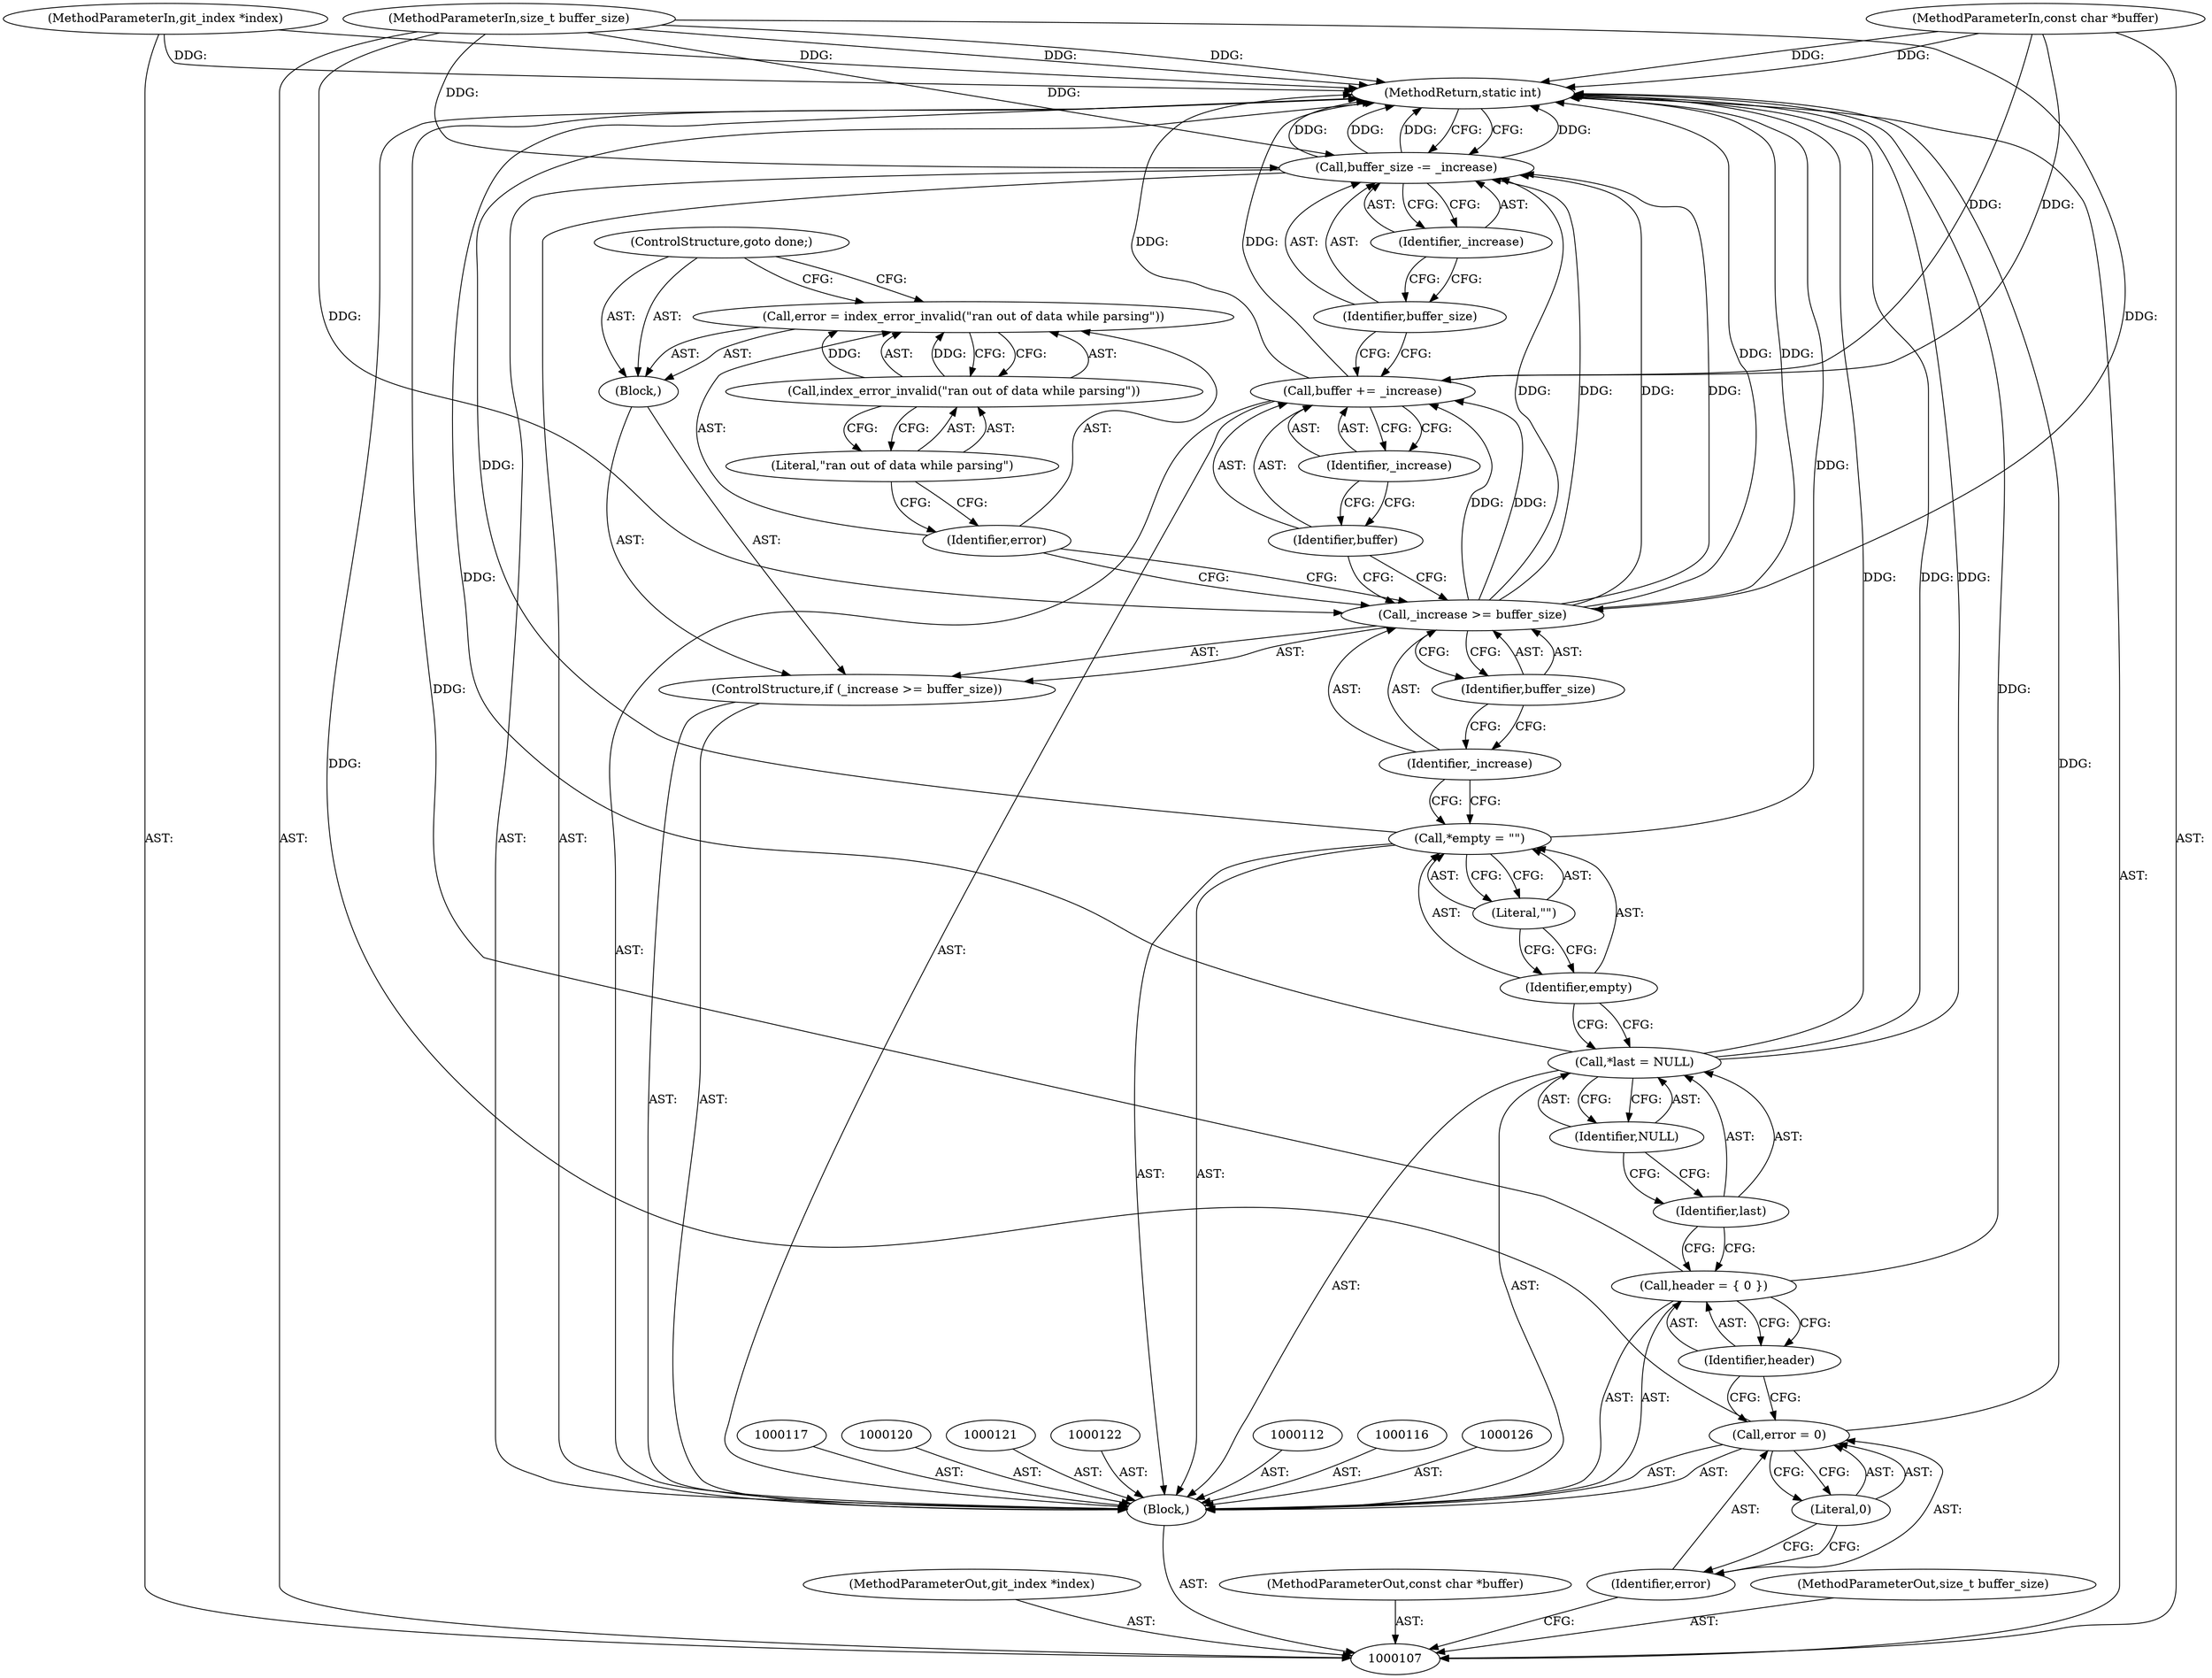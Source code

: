 digraph "0_libgit2_58a6fe94cb851f71214dbefac3f9bffee437d6fe" {
"1000146" [label="(MethodReturn,static int)"];
"1000108" [label="(MethodParameterIn,git_index *index)"];
"1000216" [label="(MethodParameterOut,git_index *index)"];
"1000109" [label="(MethodParameterIn,const char *buffer)"];
"1000217" [label="(MethodParameterOut,const char *buffer)"];
"1000110" [label="(MethodParameterIn,size_t buffer_size)"];
"1000218" [label="(MethodParameterOut,size_t buffer_size)"];
"1000130" [label="(ControlStructure,if (_increase >= buffer_size))"];
"1000133" [label="(Identifier,buffer_size)"];
"1000134" [label="(Block,)"];
"1000131" [label="(Call,_increase >= buffer_size)"];
"1000132" [label="(Identifier,_increase)"];
"1000137" [label="(Call,index_error_invalid(\"ran out of data while parsing\"))"];
"1000135" [label="(Call,error = index_error_invalid(\"ran out of data while parsing\"))"];
"1000136" [label="(Identifier,error)"];
"1000138" [label="(Literal,\"ran out of data while parsing\")"];
"1000139" [label="(ControlStructure,goto done;)"];
"1000140" [label="(Call,buffer += _increase)"];
"1000141" [label="(Identifier,buffer)"];
"1000142" [label="(Identifier,_increase)"];
"1000143" [label="(Call,buffer_size -= _increase)"];
"1000144" [label="(Identifier,buffer_size)"];
"1000145" [label="(Identifier,_increase)"];
"1000111" [label="(Block,)"];
"1000115" [label="(Literal,0)"];
"1000113" [label="(Call,error = 0)"];
"1000114" [label="(Identifier,error)"];
"1000118" [label="(Call,header = { 0 })"];
"1000119" [label="(Identifier,header)"];
"1000123" [label="(Call,*last = NULL)"];
"1000124" [label="(Identifier,last)"];
"1000125" [label="(Identifier,NULL)"];
"1000127" [label="(Call,*empty = \"\")"];
"1000128" [label="(Identifier,empty)"];
"1000129" [label="(Literal,\"\")"];
"1000146" -> "1000107"  [label="AST: "];
"1000146" -> "1000143"  [label="CFG: "];
"1000123" -> "1000146"  [label="DDG: "];
"1000123" -> "1000146"  [label="DDG: "];
"1000108" -> "1000146"  [label="DDG: "];
"1000113" -> "1000146"  [label="DDG: "];
"1000143" -> "1000146"  [label="DDG: "];
"1000143" -> "1000146"  [label="DDG: "];
"1000127" -> "1000146"  [label="DDG: "];
"1000118" -> "1000146"  [label="DDG: "];
"1000109" -> "1000146"  [label="DDG: "];
"1000140" -> "1000146"  [label="DDG: "];
"1000110" -> "1000146"  [label="DDG: "];
"1000131" -> "1000146"  [label="DDG: "];
"1000108" -> "1000107"  [label="AST: "];
"1000108" -> "1000146"  [label="DDG: "];
"1000216" -> "1000107"  [label="AST: "];
"1000109" -> "1000107"  [label="AST: "];
"1000109" -> "1000146"  [label="DDG: "];
"1000109" -> "1000140"  [label="DDG: "];
"1000217" -> "1000107"  [label="AST: "];
"1000110" -> "1000107"  [label="AST: "];
"1000110" -> "1000146"  [label="DDG: "];
"1000110" -> "1000131"  [label="DDG: "];
"1000110" -> "1000143"  [label="DDG: "];
"1000218" -> "1000107"  [label="AST: "];
"1000130" -> "1000111"  [label="AST: "];
"1000131" -> "1000130"  [label="AST: "];
"1000134" -> "1000130"  [label="AST: "];
"1000133" -> "1000131"  [label="AST: "];
"1000133" -> "1000132"  [label="CFG: "];
"1000131" -> "1000133"  [label="CFG: "];
"1000134" -> "1000130"  [label="AST: "];
"1000135" -> "1000134"  [label="AST: "];
"1000139" -> "1000134"  [label="AST: "];
"1000131" -> "1000130"  [label="AST: "];
"1000131" -> "1000133"  [label="CFG: "];
"1000132" -> "1000131"  [label="AST: "];
"1000133" -> "1000131"  [label="AST: "];
"1000136" -> "1000131"  [label="CFG: "];
"1000141" -> "1000131"  [label="CFG: "];
"1000131" -> "1000146"  [label="DDG: "];
"1000110" -> "1000131"  [label="DDG: "];
"1000131" -> "1000140"  [label="DDG: "];
"1000131" -> "1000143"  [label="DDG: "];
"1000131" -> "1000143"  [label="DDG: "];
"1000132" -> "1000131"  [label="AST: "];
"1000132" -> "1000127"  [label="CFG: "];
"1000133" -> "1000132"  [label="CFG: "];
"1000137" -> "1000135"  [label="AST: "];
"1000137" -> "1000138"  [label="CFG: "];
"1000138" -> "1000137"  [label="AST: "];
"1000135" -> "1000137"  [label="CFG: "];
"1000137" -> "1000135"  [label="DDG: "];
"1000135" -> "1000134"  [label="AST: "];
"1000135" -> "1000137"  [label="CFG: "];
"1000136" -> "1000135"  [label="AST: "];
"1000137" -> "1000135"  [label="AST: "];
"1000139" -> "1000135"  [label="CFG: "];
"1000137" -> "1000135"  [label="DDG: "];
"1000136" -> "1000135"  [label="AST: "];
"1000136" -> "1000131"  [label="CFG: "];
"1000138" -> "1000136"  [label="CFG: "];
"1000138" -> "1000137"  [label="AST: "];
"1000138" -> "1000136"  [label="CFG: "];
"1000137" -> "1000138"  [label="CFG: "];
"1000139" -> "1000134"  [label="AST: "];
"1000139" -> "1000135"  [label="CFG: "];
"1000140" -> "1000111"  [label="AST: "];
"1000140" -> "1000142"  [label="CFG: "];
"1000141" -> "1000140"  [label="AST: "];
"1000142" -> "1000140"  [label="AST: "];
"1000144" -> "1000140"  [label="CFG: "];
"1000140" -> "1000146"  [label="DDG: "];
"1000131" -> "1000140"  [label="DDG: "];
"1000109" -> "1000140"  [label="DDG: "];
"1000141" -> "1000140"  [label="AST: "];
"1000141" -> "1000131"  [label="CFG: "];
"1000142" -> "1000141"  [label="CFG: "];
"1000142" -> "1000140"  [label="AST: "];
"1000142" -> "1000141"  [label="CFG: "];
"1000140" -> "1000142"  [label="CFG: "];
"1000143" -> "1000111"  [label="AST: "];
"1000143" -> "1000145"  [label="CFG: "];
"1000144" -> "1000143"  [label="AST: "];
"1000145" -> "1000143"  [label="AST: "];
"1000146" -> "1000143"  [label="CFG: "];
"1000143" -> "1000146"  [label="DDG: "];
"1000143" -> "1000146"  [label="DDG: "];
"1000131" -> "1000143"  [label="DDG: "];
"1000131" -> "1000143"  [label="DDG: "];
"1000110" -> "1000143"  [label="DDG: "];
"1000144" -> "1000143"  [label="AST: "];
"1000144" -> "1000140"  [label="CFG: "];
"1000145" -> "1000144"  [label="CFG: "];
"1000145" -> "1000143"  [label="AST: "];
"1000145" -> "1000144"  [label="CFG: "];
"1000143" -> "1000145"  [label="CFG: "];
"1000111" -> "1000107"  [label="AST: "];
"1000112" -> "1000111"  [label="AST: "];
"1000113" -> "1000111"  [label="AST: "];
"1000116" -> "1000111"  [label="AST: "];
"1000117" -> "1000111"  [label="AST: "];
"1000118" -> "1000111"  [label="AST: "];
"1000120" -> "1000111"  [label="AST: "];
"1000121" -> "1000111"  [label="AST: "];
"1000122" -> "1000111"  [label="AST: "];
"1000123" -> "1000111"  [label="AST: "];
"1000126" -> "1000111"  [label="AST: "];
"1000127" -> "1000111"  [label="AST: "];
"1000130" -> "1000111"  [label="AST: "];
"1000140" -> "1000111"  [label="AST: "];
"1000143" -> "1000111"  [label="AST: "];
"1000115" -> "1000113"  [label="AST: "];
"1000115" -> "1000114"  [label="CFG: "];
"1000113" -> "1000115"  [label="CFG: "];
"1000113" -> "1000111"  [label="AST: "];
"1000113" -> "1000115"  [label="CFG: "];
"1000114" -> "1000113"  [label="AST: "];
"1000115" -> "1000113"  [label="AST: "];
"1000119" -> "1000113"  [label="CFG: "];
"1000113" -> "1000146"  [label="DDG: "];
"1000114" -> "1000113"  [label="AST: "];
"1000114" -> "1000107"  [label="CFG: "];
"1000115" -> "1000114"  [label="CFG: "];
"1000118" -> "1000111"  [label="AST: "];
"1000118" -> "1000119"  [label="CFG: "];
"1000119" -> "1000118"  [label="AST: "];
"1000124" -> "1000118"  [label="CFG: "];
"1000118" -> "1000146"  [label="DDG: "];
"1000119" -> "1000118"  [label="AST: "];
"1000119" -> "1000113"  [label="CFG: "];
"1000118" -> "1000119"  [label="CFG: "];
"1000123" -> "1000111"  [label="AST: "];
"1000123" -> "1000125"  [label="CFG: "];
"1000124" -> "1000123"  [label="AST: "];
"1000125" -> "1000123"  [label="AST: "];
"1000128" -> "1000123"  [label="CFG: "];
"1000123" -> "1000146"  [label="DDG: "];
"1000123" -> "1000146"  [label="DDG: "];
"1000124" -> "1000123"  [label="AST: "];
"1000124" -> "1000118"  [label="CFG: "];
"1000125" -> "1000124"  [label="CFG: "];
"1000125" -> "1000123"  [label="AST: "];
"1000125" -> "1000124"  [label="CFG: "];
"1000123" -> "1000125"  [label="CFG: "];
"1000127" -> "1000111"  [label="AST: "];
"1000127" -> "1000129"  [label="CFG: "];
"1000128" -> "1000127"  [label="AST: "];
"1000129" -> "1000127"  [label="AST: "];
"1000132" -> "1000127"  [label="CFG: "];
"1000127" -> "1000146"  [label="DDG: "];
"1000128" -> "1000127"  [label="AST: "];
"1000128" -> "1000123"  [label="CFG: "];
"1000129" -> "1000128"  [label="CFG: "];
"1000129" -> "1000127"  [label="AST: "];
"1000129" -> "1000128"  [label="CFG: "];
"1000127" -> "1000129"  [label="CFG: "];
}
